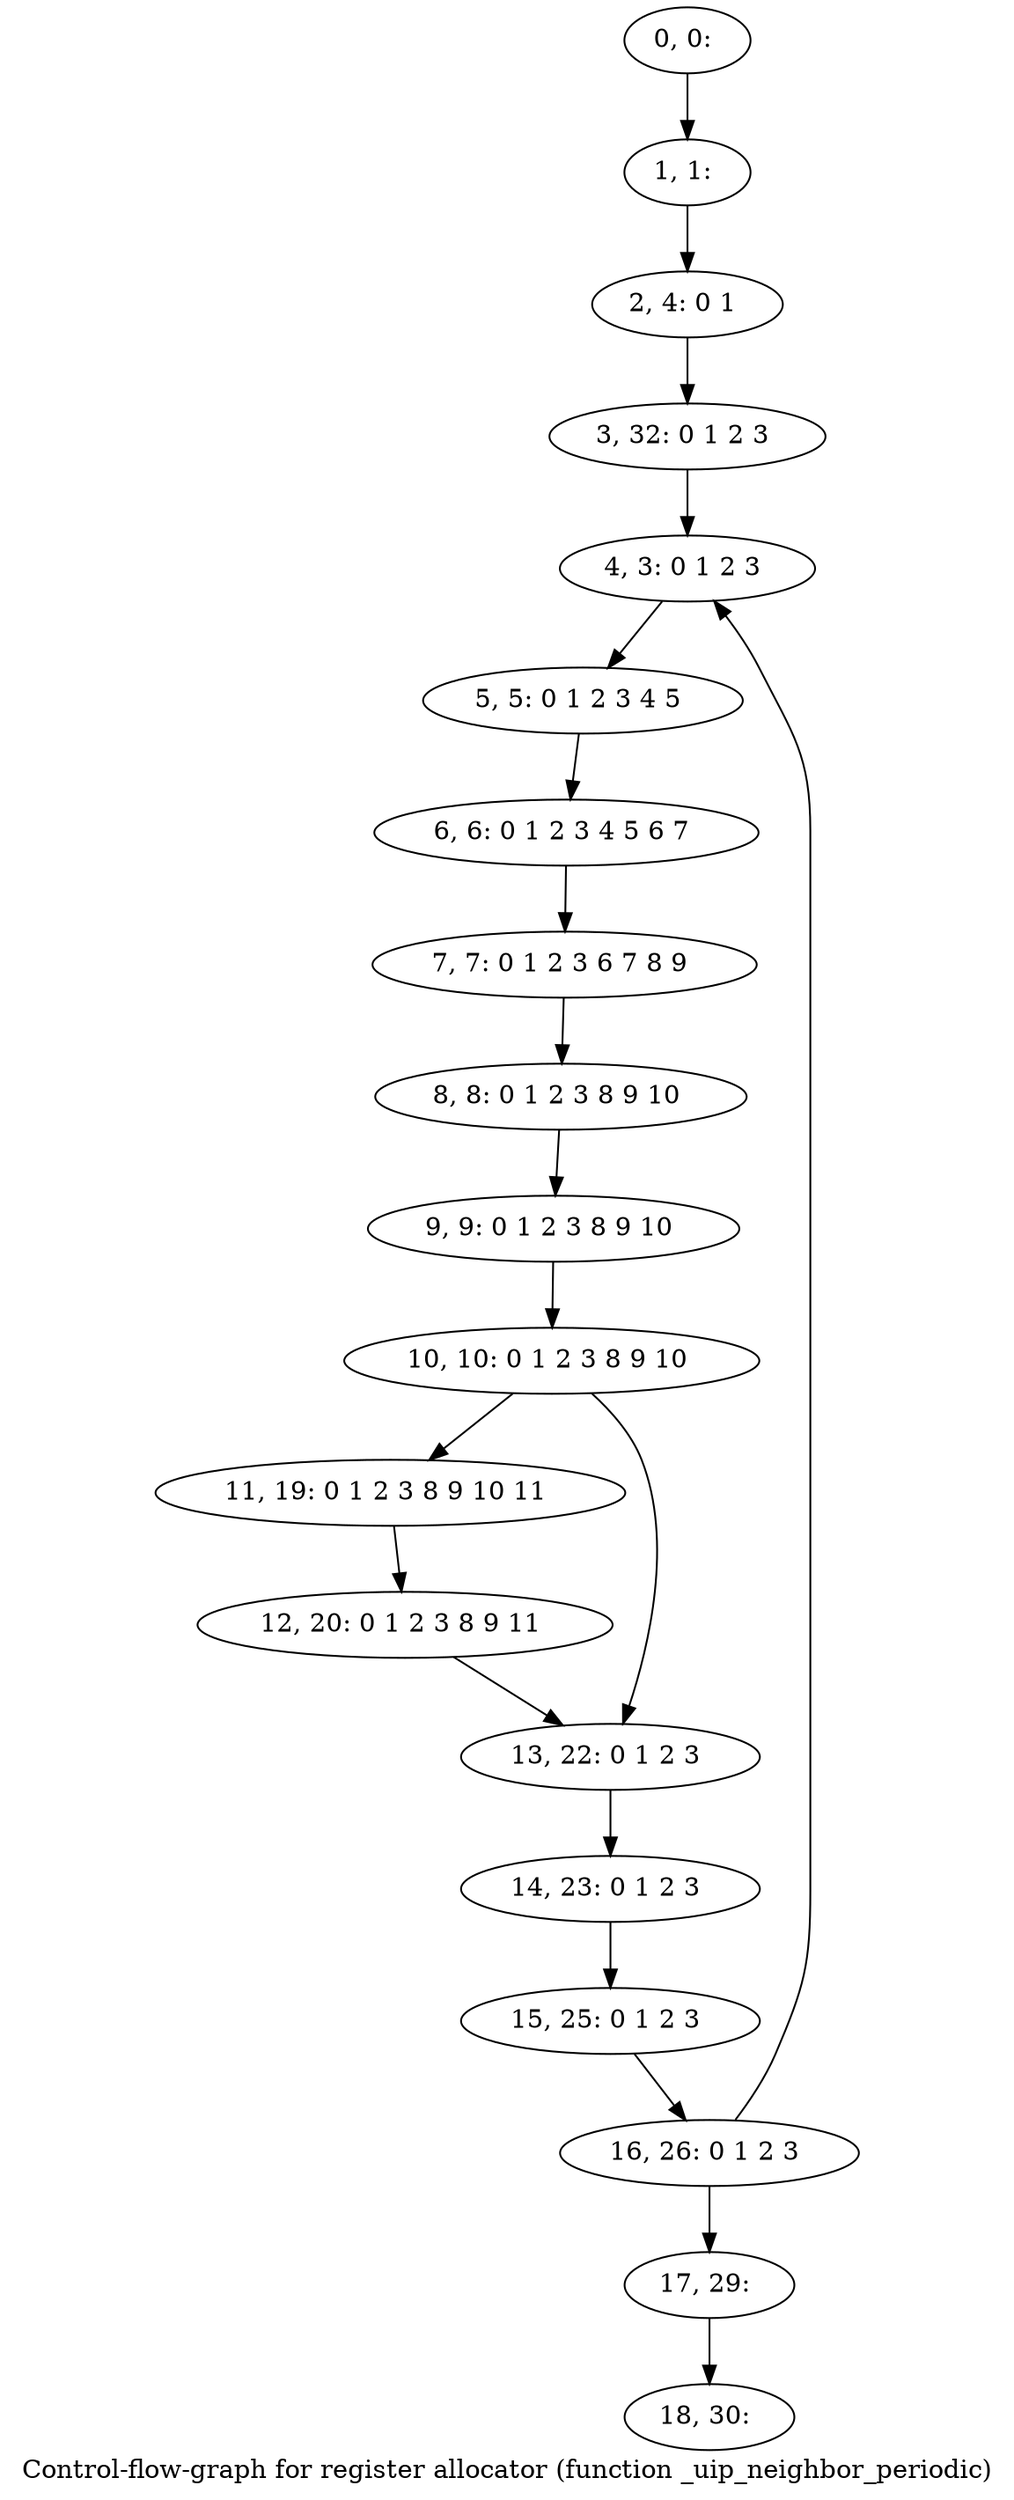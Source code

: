 digraph G {
graph [label="Control-flow-graph for register allocator (function _uip_neighbor_periodic)"]
0[label="0, 0: "];
1[label="1, 1: "];
2[label="2, 4: 0 1 "];
3[label="3, 32: 0 1 2 3 "];
4[label="4, 3: 0 1 2 3 "];
5[label="5, 5: 0 1 2 3 4 5 "];
6[label="6, 6: 0 1 2 3 4 5 6 7 "];
7[label="7, 7: 0 1 2 3 6 7 8 9 "];
8[label="8, 8: 0 1 2 3 8 9 10 "];
9[label="9, 9: 0 1 2 3 8 9 10 "];
10[label="10, 10: 0 1 2 3 8 9 10 "];
11[label="11, 19: 0 1 2 3 8 9 10 11 "];
12[label="12, 20: 0 1 2 3 8 9 11 "];
13[label="13, 22: 0 1 2 3 "];
14[label="14, 23: 0 1 2 3 "];
15[label="15, 25: 0 1 2 3 "];
16[label="16, 26: 0 1 2 3 "];
17[label="17, 29: "];
18[label="18, 30: "];
0->1 ;
1->2 ;
2->3 ;
3->4 ;
4->5 ;
5->6 ;
6->7 ;
7->8 ;
8->9 ;
9->10 ;
10->11 ;
10->13 ;
11->12 ;
12->13 ;
13->14 ;
14->15 ;
15->16 ;
16->17 ;
16->4 ;
17->18 ;
}
